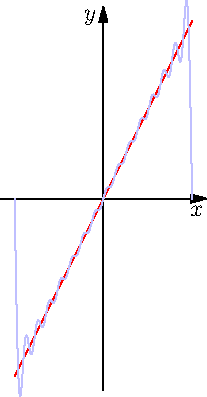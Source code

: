 size(7cm);

import graph;

int maxN = 15;

real F1(real x) {
  return 2 * x;
}

real F2(real x) {
  real result = 0;
  bool sign = true;
  for (int n = 1; n <= maxN; ++n) {
    if (sign) {
      result += sin(n * x) / n;
    } else {
      result -= sin(n * x) / n;
    }
    sign = !sign;
  }
  return 4 * result;
}

draw(graph(F1, -pi, pi, n = 50), red);
draw(graph(F2, -pi, pi, n = 500), paleblue);

xaxis("$x$",
  xmin=-pi - 0.5,
  xmax=+pi + 0.5,
  Arrow);

yaxis("$y$",
  ymin=-2 * pi - 0.5,
  ymax=2 * pi + 0.5,
  Arrow);

